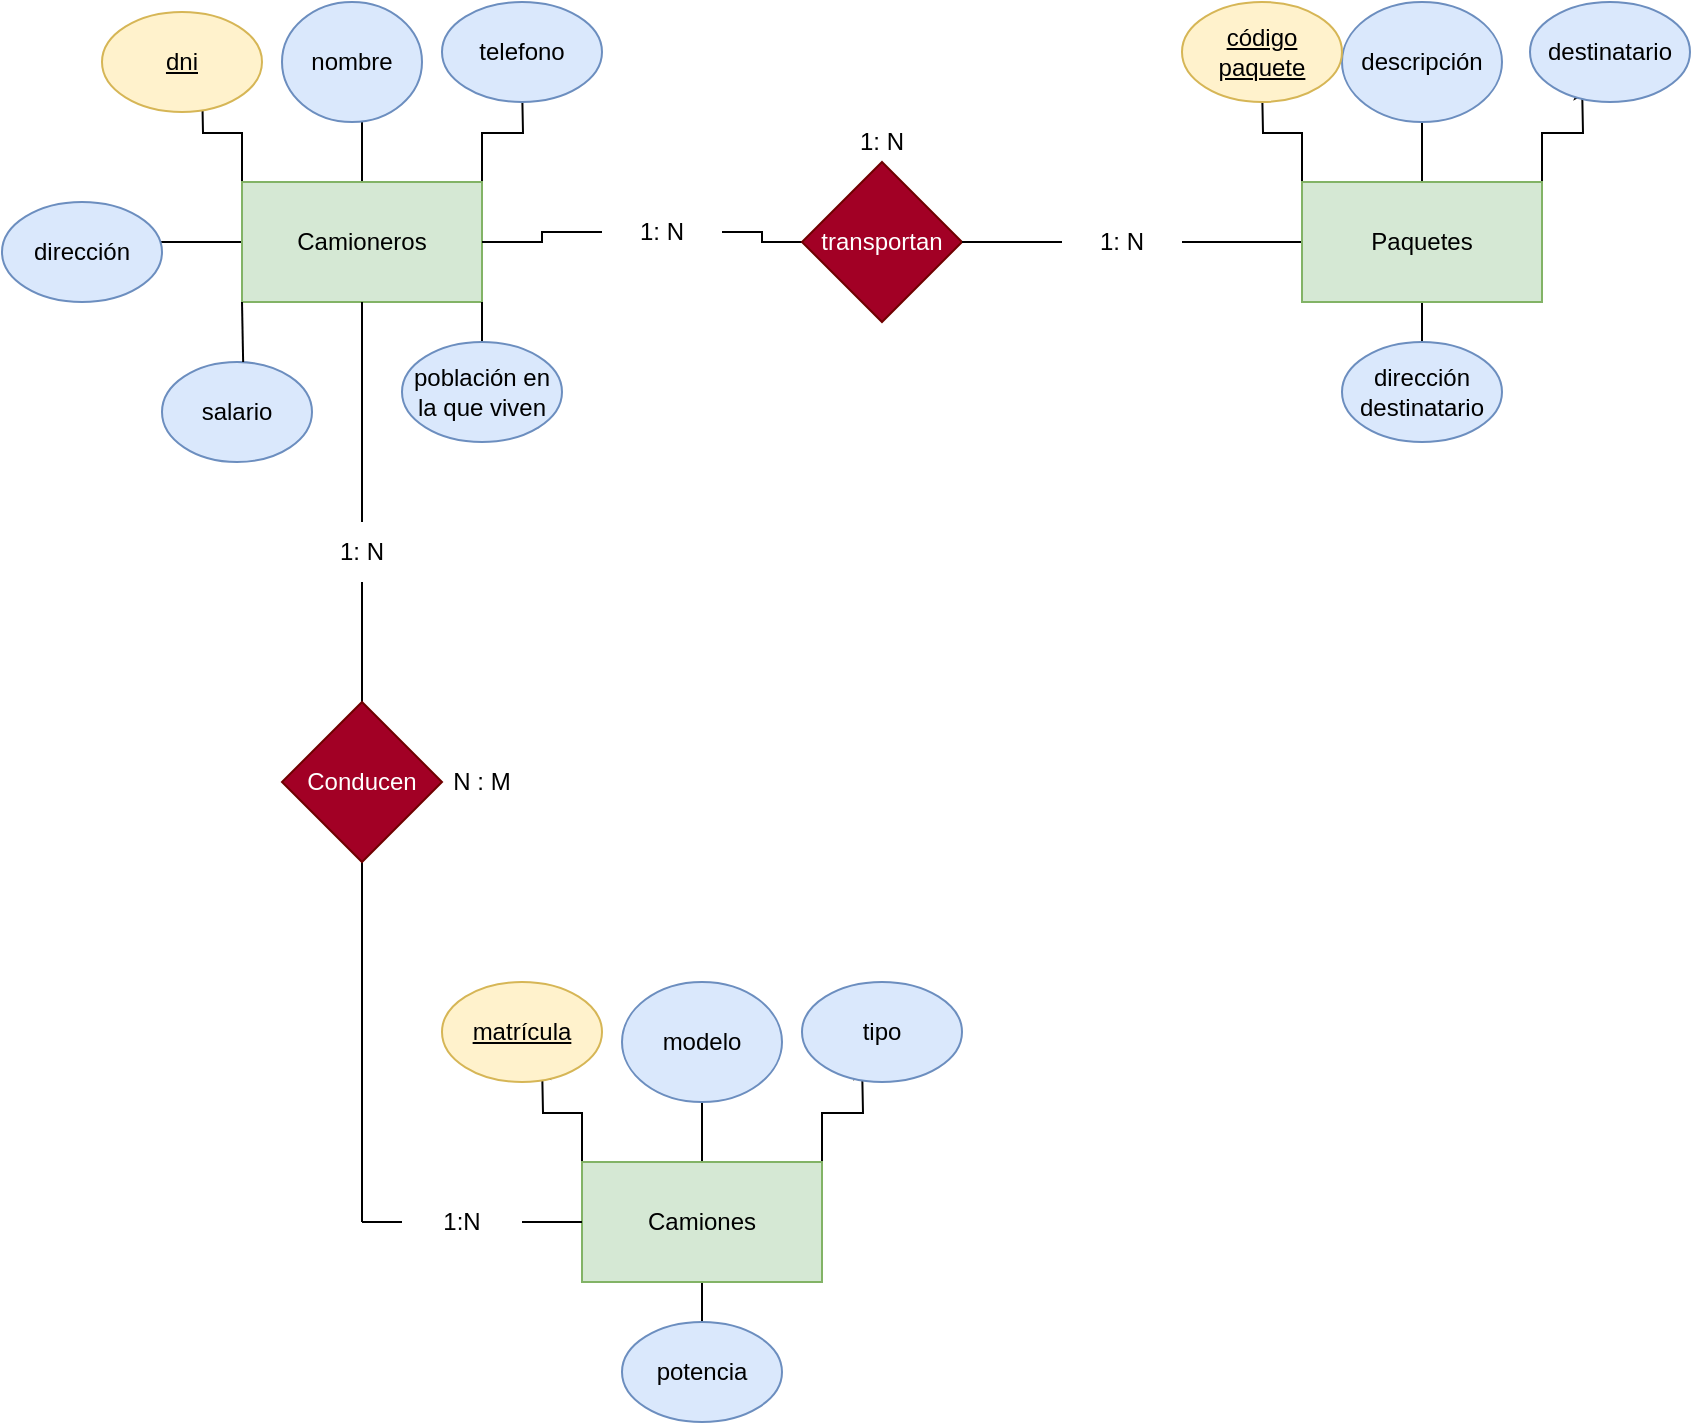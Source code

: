 <mxfile version="21.8.2" type="github">
  <diagram name="Página-1" id="YKr76kbLi8GAwCSF-vys">
    <mxGraphModel dx="2261" dy="752" grid="1" gridSize="10" guides="1" tooltips="1" connect="1" arrows="1" fold="1" page="1" pageScale="1" pageWidth="827" pageHeight="1169" math="0" shadow="0">
      <root>
        <mxCell id="0" />
        <mxCell id="1" parent="0" />
        <mxCell id="ov1xOYul4lP9_jmTD887-6" style="edgeStyle=orthogonalEdgeStyle;rounded=0;orthogonalLoop=1;jettySize=auto;html=1;" edge="1" parent="1" source="ov1xOYul4lP9_jmTD887-4">
          <mxGeometry relative="1" as="geometry">
            <mxPoint x="-170" y="130" as="targetPoint" />
          </mxGeometry>
        </mxCell>
        <mxCell id="ov1xOYul4lP9_jmTD887-8" style="edgeStyle=orthogonalEdgeStyle;rounded=0;orthogonalLoop=1;jettySize=auto;html=1;exitX=1;exitY=0;exitDx=0;exitDy=0;" edge="1" parent="1" source="ov1xOYul4lP9_jmTD887-4">
          <mxGeometry relative="1" as="geometry">
            <mxPoint x="-90" y="120" as="targetPoint" />
          </mxGeometry>
        </mxCell>
        <mxCell id="ov1xOYul4lP9_jmTD887-14" style="edgeStyle=orthogonalEdgeStyle;rounded=0;orthogonalLoop=1;jettySize=auto;html=1;exitX=0;exitY=0;exitDx=0;exitDy=0;" edge="1" parent="1" source="ov1xOYul4lP9_jmTD887-4">
          <mxGeometry relative="1" as="geometry">
            <mxPoint x="-250" y="120" as="targetPoint" />
          </mxGeometry>
        </mxCell>
        <mxCell id="ov1xOYul4lP9_jmTD887-19" style="edgeStyle=orthogonalEdgeStyle;rounded=0;orthogonalLoop=1;jettySize=auto;html=1;exitX=1;exitY=1;exitDx=0;exitDy=0;" edge="1" parent="1" source="ov1xOYul4lP9_jmTD887-20">
          <mxGeometry relative="1" as="geometry">
            <mxPoint x="-110" y="270" as="targetPoint" />
          </mxGeometry>
        </mxCell>
        <mxCell id="ov1xOYul4lP9_jmTD887-28" style="edgeStyle=orthogonalEdgeStyle;rounded=0;orthogonalLoop=1;jettySize=auto;html=1;exitX=1;exitY=0.5;exitDx=0;exitDy=0;endArrow=none;endFill=0;" edge="1" parent="1" source="ov1xOYul4lP9_jmTD887-75" target="ov1xOYul4lP9_jmTD887-29">
          <mxGeometry relative="1" as="geometry">
            <mxPoint x="60" y="200" as="targetPoint" />
          </mxGeometry>
        </mxCell>
        <mxCell id="ov1xOYul4lP9_jmTD887-52" style="edgeStyle=orthogonalEdgeStyle;rounded=0;orthogonalLoop=1;jettySize=auto;html=1;exitX=0;exitY=0.5;exitDx=0;exitDy=0;endArrow=none;endFill=0;" edge="1" parent="1" source="ov1xOYul4lP9_jmTD887-4">
          <mxGeometry relative="1" as="geometry">
            <mxPoint x="-290" y="200" as="targetPoint" />
          </mxGeometry>
        </mxCell>
        <mxCell id="ov1xOYul4lP9_jmTD887-55" style="edgeStyle=orthogonalEdgeStyle;rounded=0;orthogonalLoop=1;jettySize=auto;html=1;exitX=0.5;exitY=1;exitDx=0;exitDy=0;endArrow=none;endFill=0;" edge="1" parent="1" source="ov1xOYul4lP9_jmTD887-69" target="ov1xOYul4lP9_jmTD887-56">
          <mxGeometry relative="1" as="geometry">
            <mxPoint x="-170" y="470" as="targetPoint" />
          </mxGeometry>
        </mxCell>
        <mxCell id="ov1xOYul4lP9_jmTD887-4" value="Camioneros" style="rounded=0;whiteSpace=wrap;html=1;fillColor=#d5e8d4;strokeColor=#82b366;" vertex="1" parent="1">
          <mxGeometry x="-230" y="170" width="120" height="60" as="geometry" />
        </mxCell>
        <mxCell id="ov1xOYul4lP9_jmTD887-21" value="salario" style="ellipse;whiteSpace=wrap;html=1;fillColor=#dae8fc;strokeColor=#6c8ebf;" vertex="1" parent="1">
          <mxGeometry x="-270" y="260" width="75" height="50" as="geometry" />
        </mxCell>
        <mxCell id="ov1xOYul4lP9_jmTD887-23" value="telefono" style="ellipse;whiteSpace=wrap;html=1;fillColor=#dae8fc;strokeColor=#6c8ebf;" vertex="1" parent="1">
          <mxGeometry x="-130" y="80" width="80" height="50" as="geometry" />
        </mxCell>
        <mxCell id="ov1xOYul4lP9_jmTD887-24" value="nombre" style="ellipse;whiteSpace=wrap;html=1;fillColor=#dae8fc;strokeColor=#6c8ebf;" vertex="1" parent="1">
          <mxGeometry x="-210" y="80" width="70" height="60" as="geometry" />
        </mxCell>
        <mxCell id="ov1xOYul4lP9_jmTD887-25" value="&lt;u&gt;dni&lt;/u&gt;" style="ellipse;whiteSpace=wrap;html=1;fillColor=#fff2cc;strokeColor=#d6b656;" vertex="1" parent="1">
          <mxGeometry x="-300" y="85" width="80" height="50" as="geometry" />
        </mxCell>
        <mxCell id="ov1xOYul4lP9_jmTD887-22" value="dirección" style="ellipse;whiteSpace=wrap;html=1;fillColor=#dae8fc;strokeColor=#6c8ebf;" vertex="1" parent="1">
          <mxGeometry x="-350" y="180" width="80" height="50" as="geometry" />
        </mxCell>
        <mxCell id="ov1xOYul4lP9_jmTD887-27" value="" style="edgeStyle=orthogonalEdgeStyle;rounded=0;orthogonalLoop=1;jettySize=auto;html=1;exitX=1;exitY=1;exitDx=0;exitDy=0;endArrow=none;endFill=0;" edge="1" parent="1" source="ov1xOYul4lP9_jmTD887-4" target="ov1xOYul4lP9_jmTD887-20">
          <mxGeometry relative="1" as="geometry">
            <mxPoint x="-110" y="270" as="targetPoint" />
            <mxPoint x="-110" y="230" as="sourcePoint" />
          </mxGeometry>
        </mxCell>
        <mxCell id="ov1xOYul4lP9_jmTD887-20" value="población en la que viven" style="ellipse;whiteSpace=wrap;html=1;fillColor=#dae8fc;strokeColor=#6c8ebf;" vertex="1" parent="1">
          <mxGeometry x="-150" y="250" width="80" height="50" as="geometry" />
        </mxCell>
        <mxCell id="ov1xOYul4lP9_jmTD887-30" style="edgeStyle=orthogonalEdgeStyle;rounded=0;orthogonalLoop=1;jettySize=auto;html=1;exitX=1;exitY=0.5;exitDx=0;exitDy=0;startArrow=none;startFill=0;endArrow=none;endFill=0;" edge="1" parent="1" source="ov1xOYul4lP9_jmTD887-78">
          <mxGeometry relative="1" as="geometry">
            <mxPoint x="300" y="200" as="targetPoint" />
          </mxGeometry>
        </mxCell>
        <mxCell id="ov1xOYul4lP9_jmTD887-29" value="transportan" style="rhombus;whiteSpace=wrap;html=1;fillColor=#a20025;fontColor=#ffffff;strokeColor=#6F0000;" vertex="1" parent="1">
          <mxGeometry x="50" y="160" width="80" height="80" as="geometry" />
        </mxCell>
        <mxCell id="ov1xOYul4lP9_jmTD887-31" style="edgeStyle=orthogonalEdgeStyle;rounded=0;orthogonalLoop=1;jettySize=auto;html=1;" edge="1" source="ov1xOYul4lP9_jmTD887-37" parent="1">
          <mxGeometry relative="1" as="geometry">
            <mxPoint x="360" y="130" as="targetPoint" />
          </mxGeometry>
        </mxCell>
        <mxCell id="ov1xOYul4lP9_jmTD887-32" style="edgeStyle=orthogonalEdgeStyle;rounded=0;orthogonalLoop=1;jettySize=auto;html=1;exitX=1;exitY=0;exitDx=0;exitDy=0;" edge="1" source="ov1xOYul4lP9_jmTD887-37" parent="1">
          <mxGeometry relative="1" as="geometry">
            <mxPoint x="440" y="120" as="targetPoint" />
          </mxGeometry>
        </mxCell>
        <mxCell id="ov1xOYul4lP9_jmTD887-33" style="edgeStyle=orthogonalEdgeStyle;rounded=0;orthogonalLoop=1;jettySize=auto;html=1;exitX=0;exitY=0;exitDx=0;exitDy=0;" edge="1" source="ov1xOYul4lP9_jmTD887-37" parent="1">
          <mxGeometry relative="1" as="geometry">
            <mxPoint x="280" y="120" as="targetPoint" />
          </mxGeometry>
        </mxCell>
        <mxCell id="ov1xOYul4lP9_jmTD887-48" style="edgeStyle=orthogonalEdgeStyle;rounded=0;orthogonalLoop=1;jettySize=auto;html=1;exitX=0.5;exitY=1;exitDx=0;exitDy=0;entryX=0.5;entryY=0;entryDx=0;entryDy=0;endArrow=none;endFill=0;" edge="1" parent="1" source="ov1xOYul4lP9_jmTD887-37" target="ov1xOYul4lP9_jmTD887-45">
          <mxGeometry relative="1" as="geometry" />
        </mxCell>
        <mxCell id="ov1xOYul4lP9_jmTD887-37" value="Paquetes" style="rounded=0;whiteSpace=wrap;html=1;fillColor=#d5e8d4;strokeColor=#82b366;" vertex="1" parent="1">
          <mxGeometry x="300" y="170" width="120" height="60" as="geometry" />
        </mxCell>
        <mxCell id="ov1xOYul4lP9_jmTD887-39" value="destinatario" style="ellipse;whiteSpace=wrap;html=1;fillColor=#dae8fc;strokeColor=#6c8ebf;" vertex="1" parent="1">
          <mxGeometry x="414" y="80" width="80" height="50" as="geometry" />
        </mxCell>
        <mxCell id="ov1xOYul4lP9_jmTD887-40" value="descripción" style="ellipse;whiteSpace=wrap;html=1;fillColor=#dae8fc;strokeColor=#6c8ebf;" vertex="1" parent="1">
          <mxGeometry x="320" y="80" width="80" height="60" as="geometry" />
        </mxCell>
        <mxCell id="ov1xOYul4lP9_jmTD887-41" value="&lt;u&gt;código paquete&lt;/u&gt;" style="ellipse;whiteSpace=wrap;html=1;fillColor=#fff2cc;strokeColor=#d6b656;" vertex="1" parent="1">
          <mxGeometry x="240" y="80" width="80" height="50" as="geometry" />
        </mxCell>
        <mxCell id="ov1xOYul4lP9_jmTD887-45" value="&lt;div&gt;dirección&lt;/div&gt;&lt;div&gt;destinatario&lt;br&gt;&lt;/div&gt;" style="ellipse;whiteSpace=wrap;html=1;fillColor=#dae8fc;strokeColor=#6c8ebf;" vertex="1" parent="1">
          <mxGeometry x="320" y="250" width="80" height="50" as="geometry" />
        </mxCell>
        <mxCell id="ov1xOYul4lP9_jmTD887-54" style="edgeStyle=orthogonalEdgeStyle;rounded=0;orthogonalLoop=1;jettySize=auto;html=1;exitX=0;exitY=1;exitDx=0;exitDy=0;entryX=0.541;entryY=0;entryDx=0;entryDy=0;entryPerimeter=0;endArrow=none;endFill=0;" edge="1" parent="1" source="ov1xOYul4lP9_jmTD887-4" target="ov1xOYul4lP9_jmTD887-21">
          <mxGeometry relative="1" as="geometry" />
        </mxCell>
        <mxCell id="ov1xOYul4lP9_jmTD887-68" style="edgeStyle=orthogonalEdgeStyle;rounded=0;orthogonalLoop=1;jettySize=auto;html=1;exitX=0.5;exitY=1;exitDx=0;exitDy=0;endArrow=none;endFill=0;" edge="1" parent="1" source="ov1xOYul4lP9_jmTD887-56">
          <mxGeometry relative="1" as="geometry">
            <mxPoint x="-170" y="690" as="targetPoint" />
          </mxGeometry>
        </mxCell>
        <mxCell id="ov1xOYul4lP9_jmTD887-56" value="Conducen" style="rhombus;whiteSpace=wrap;html=1;fillColor=#a20025;fontColor=#ffffff;strokeColor=#6F0000;" vertex="1" parent="1">
          <mxGeometry x="-210" y="430" width="80" height="80" as="geometry" />
        </mxCell>
        <mxCell id="ov1xOYul4lP9_jmTD887-58" style="edgeStyle=orthogonalEdgeStyle;rounded=0;orthogonalLoop=1;jettySize=auto;html=1;" edge="1" source="ov1xOYul4lP9_jmTD887-62" parent="1">
          <mxGeometry relative="1" as="geometry">
            <mxPoint y="620" as="targetPoint" />
          </mxGeometry>
        </mxCell>
        <mxCell id="ov1xOYul4lP9_jmTD887-59" style="edgeStyle=orthogonalEdgeStyle;rounded=0;orthogonalLoop=1;jettySize=auto;html=1;exitX=1;exitY=0;exitDx=0;exitDy=0;" edge="1" source="ov1xOYul4lP9_jmTD887-62" parent="1">
          <mxGeometry relative="1" as="geometry">
            <mxPoint x="80" y="610" as="targetPoint" />
          </mxGeometry>
        </mxCell>
        <mxCell id="ov1xOYul4lP9_jmTD887-60" style="edgeStyle=orthogonalEdgeStyle;rounded=0;orthogonalLoop=1;jettySize=auto;html=1;exitX=0;exitY=0;exitDx=0;exitDy=0;" edge="1" source="ov1xOYul4lP9_jmTD887-62" parent="1">
          <mxGeometry relative="1" as="geometry">
            <mxPoint x="-80" y="610" as="targetPoint" />
          </mxGeometry>
        </mxCell>
        <mxCell id="ov1xOYul4lP9_jmTD887-61" style="edgeStyle=orthogonalEdgeStyle;rounded=0;orthogonalLoop=1;jettySize=auto;html=1;exitX=0.5;exitY=1;exitDx=0;exitDy=0;entryX=0.5;entryY=0;entryDx=0;entryDy=0;endArrow=none;endFill=0;" edge="1" source="ov1xOYul4lP9_jmTD887-62" target="ov1xOYul4lP9_jmTD887-66" parent="1">
          <mxGeometry relative="1" as="geometry" />
        </mxCell>
        <mxCell id="ov1xOYul4lP9_jmTD887-67" style="edgeStyle=orthogonalEdgeStyle;rounded=0;orthogonalLoop=1;jettySize=auto;html=1;exitX=0;exitY=0.5;exitDx=0;exitDy=0;endArrow=none;endFill=0;" edge="1" parent="1">
          <mxGeometry relative="1" as="geometry">
            <mxPoint x="-170" y="690" as="targetPoint" />
            <mxPoint x="-150" y="690" as="sourcePoint" />
          </mxGeometry>
        </mxCell>
        <mxCell id="ov1xOYul4lP9_jmTD887-62" value="Camiones" style="rounded=0;whiteSpace=wrap;html=1;fillColor=#d5e8d4;strokeColor=#82b366;" vertex="1" parent="1">
          <mxGeometry x="-60" y="660" width="120" height="60" as="geometry" />
        </mxCell>
        <mxCell id="ov1xOYul4lP9_jmTD887-63" value="tipo" style="ellipse;whiteSpace=wrap;html=1;fillColor=#dae8fc;strokeColor=#6c8ebf;" vertex="1" parent="1">
          <mxGeometry x="50" y="570" width="80" height="50" as="geometry" />
        </mxCell>
        <mxCell id="ov1xOYul4lP9_jmTD887-64" value="modelo" style="ellipse;whiteSpace=wrap;html=1;fillColor=#dae8fc;strokeColor=#6c8ebf;" vertex="1" parent="1">
          <mxGeometry x="-40" y="570" width="80" height="60" as="geometry" />
        </mxCell>
        <mxCell id="ov1xOYul4lP9_jmTD887-65" value="&lt;u&gt;matrícula&lt;/u&gt;" style="ellipse;whiteSpace=wrap;html=1;fillColor=#fff2cc;strokeColor=#d6b656;" vertex="1" parent="1">
          <mxGeometry x="-130" y="570" width="80" height="50" as="geometry" />
        </mxCell>
        <mxCell id="ov1xOYul4lP9_jmTD887-66" value="potencia" style="ellipse;whiteSpace=wrap;html=1;fillColor=#dae8fc;strokeColor=#6c8ebf;" vertex="1" parent="1">
          <mxGeometry x="-40" y="740" width="80" height="50" as="geometry" />
        </mxCell>
        <mxCell id="ov1xOYul4lP9_jmTD887-70" value="" style="edgeStyle=orthogonalEdgeStyle;rounded=0;orthogonalLoop=1;jettySize=auto;html=1;exitX=0.5;exitY=1;exitDx=0;exitDy=0;endArrow=none;endFill=0;" edge="1" parent="1" source="ov1xOYul4lP9_jmTD887-4" target="ov1xOYul4lP9_jmTD887-69">
          <mxGeometry relative="1" as="geometry">
            <mxPoint x="-170" y="430" as="targetPoint" />
            <mxPoint x="-170" y="230" as="sourcePoint" />
          </mxGeometry>
        </mxCell>
        <mxCell id="ov1xOYul4lP9_jmTD887-69" value="1: N" style="text;html=1;strokeColor=none;fillColor=none;align=center;verticalAlign=middle;whiteSpace=wrap;rounded=0;" vertex="1" parent="1">
          <mxGeometry x="-200" y="340" width="60" height="30" as="geometry" />
        </mxCell>
        <mxCell id="ov1xOYul4lP9_jmTD887-71" value="N : M" style="text;html=1;strokeColor=none;fillColor=none;align=center;verticalAlign=middle;whiteSpace=wrap;rounded=0;" vertex="1" parent="1">
          <mxGeometry x="-140" y="455" width="60" height="30" as="geometry" />
        </mxCell>
        <mxCell id="ov1xOYul4lP9_jmTD887-73" value="" style="edgeStyle=orthogonalEdgeStyle;rounded=0;orthogonalLoop=1;jettySize=auto;html=1;exitX=0;exitY=0.5;exitDx=0;exitDy=0;endArrow=none;endFill=0;" edge="1" parent="1" source="ov1xOYul4lP9_jmTD887-62">
          <mxGeometry relative="1" as="geometry">
            <mxPoint x="-90" y="690" as="targetPoint" />
            <mxPoint x="-60" y="690" as="sourcePoint" />
          </mxGeometry>
        </mxCell>
        <mxCell id="ov1xOYul4lP9_jmTD887-74" value="1:N" style="text;html=1;strokeColor=none;fillColor=none;align=center;verticalAlign=middle;whiteSpace=wrap;rounded=0;" vertex="1" parent="1">
          <mxGeometry x="-150" y="675" width="60" height="30" as="geometry" />
        </mxCell>
        <mxCell id="ov1xOYul4lP9_jmTD887-76" value="" style="edgeStyle=orthogonalEdgeStyle;rounded=0;orthogonalLoop=1;jettySize=auto;html=1;exitX=1;exitY=0.5;exitDx=0;exitDy=0;endArrow=none;endFill=0;" edge="1" parent="1" source="ov1xOYul4lP9_jmTD887-4" target="ov1xOYul4lP9_jmTD887-75">
          <mxGeometry relative="1" as="geometry">
            <mxPoint x="50" y="200" as="targetPoint" />
            <mxPoint x="-110" y="200" as="sourcePoint" />
          </mxGeometry>
        </mxCell>
        <mxCell id="ov1xOYul4lP9_jmTD887-75" value="1: N" style="text;html=1;strokeColor=none;fillColor=none;align=center;verticalAlign=middle;whiteSpace=wrap;rounded=0;" vertex="1" parent="1">
          <mxGeometry x="-50" y="180" width="60" height="30" as="geometry" />
        </mxCell>
        <mxCell id="ov1xOYul4lP9_jmTD887-77" value="&lt;div&gt;1: N&lt;/div&gt;" style="text;html=1;strokeColor=none;fillColor=none;align=center;verticalAlign=middle;whiteSpace=wrap;rounded=0;" vertex="1" parent="1">
          <mxGeometry x="60" y="135" width="60" height="30" as="geometry" />
        </mxCell>
        <mxCell id="ov1xOYul4lP9_jmTD887-79" value="" style="edgeStyle=orthogonalEdgeStyle;rounded=0;orthogonalLoop=1;jettySize=auto;html=1;exitX=1;exitY=0.5;exitDx=0;exitDy=0;startArrow=none;startFill=0;endArrow=none;endFill=0;" edge="1" parent="1" source="ov1xOYul4lP9_jmTD887-29" target="ov1xOYul4lP9_jmTD887-78">
          <mxGeometry relative="1" as="geometry">
            <mxPoint x="300" y="200" as="targetPoint" />
            <mxPoint x="130" y="200" as="sourcePoint" />
          </mxGeometry>
        </mxCell>
        <mxCell id="ov1xOYul4lP9_jmTD887-78" value="&lt;div&gt;1: N&lt;/div&gt;" style="text;html=1;strokeColor=none;fillColor=none;align=center;verticalAlign=middle;whiteSpace=wrap;rounded=0;" vertex="1" parent="1">
          <mxGeometry x="180" y="185" width="60" height="30" as="geometry" />
        </mxCell>
      </root>
    </mxGraphModel>
  </diagram>
</mxfile>
